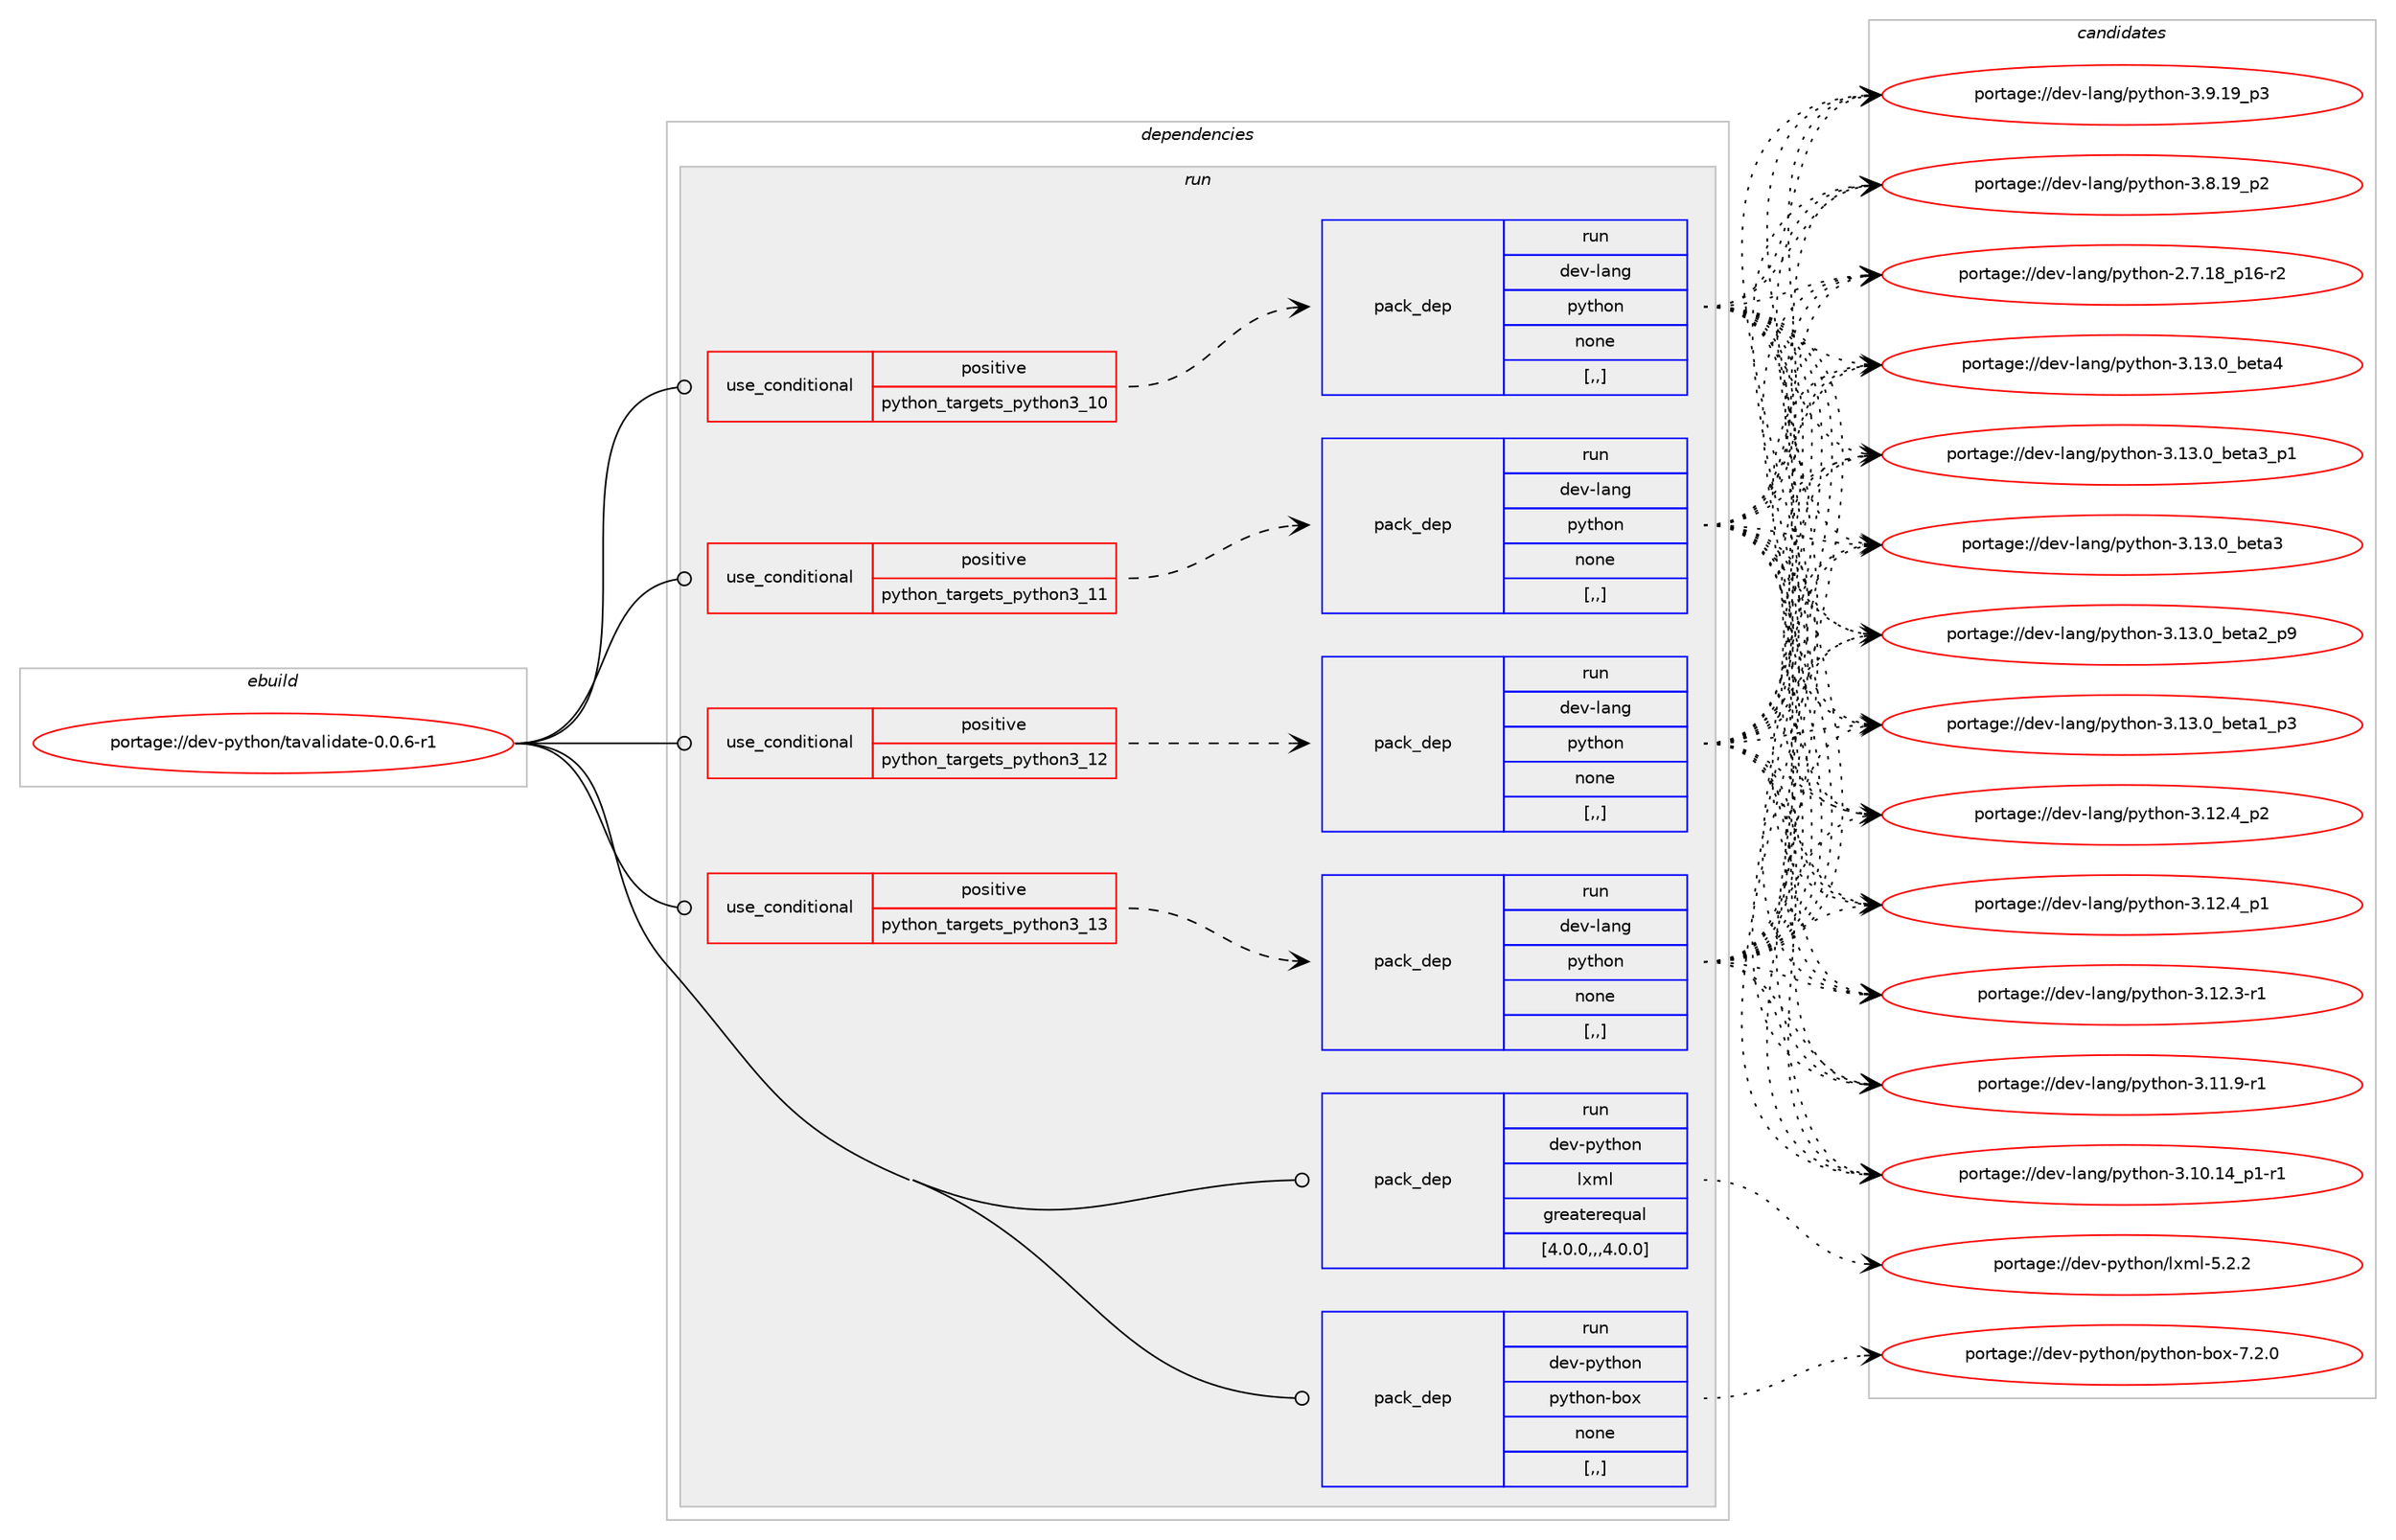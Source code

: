 digraph prolog {

# *************
# Graph options
# *************

newrank=true;
concentrate=true;
compound=true;
graph [rankdir=LR,fontname=Helvetica,fontsize=10,ranksep=1.5];#, ranksep=2.5, nodesep=0.2];
edge  [arrowhead=vee];
node  [fontname=Helvetica,fontsize=10];

# **********
# The ebuild
# **********

subgraph cluster_leftcol {
color=gray;
label=<<i>ebuild</i>>;
id [label="portage://dev-python/tavalidate-0.0.6-r1", color=red, width=4, href="../dev-python/tavalidate-0.0.6-r1.svg"];
}

# ****************
# The dependencies
# ****************

subgraph cluster_midcol {
color=gray;
label=<<i>dependencies</i>>;
subgraph cluster_compile {
fillcolor="#eeeeee";
style=filled;
label=<<i>compile</i>>;
}
subgraph cluster_compileandrun {
fillcolor="#eeeeee";
style=filled;
label=<<i>compile and run</i>>;
}
subgraph cluster_run {
fillcolor="#eeeeee";
style=filled;
label=<<i>run</i>>;
subgraph cond40398 {
dependency165568 [label=<<TABLE BORDER="0" CELLBORDER="1" CELLSPACING="0" CELLPADDING="4"><TR><TD ROWSPAN="3" CELLPADDING="10">use_conditional</TD></TR><TR><TD>positive</TD></TR><TR><TD>python_targets_python3_10</TD></TR></TABLE>>, shape=none, color=red];
subgraph pack123898 {
dependency165569 [label=<<TABLE BORDER="0" CELLBORDER="1" CELLSPACING="0" CELLPADDING="4" WIDTH="220"><TR><TD ROWSPAN="6" CELLPADDING="30">pack_dep</TD></TR><TR><TD WIDTH="110">run</TD></TR><TR><TD>dev-lang</TD></TR><TR><TD>python</TD></TR><TR><TD>none</TD></TR><TR><TD>[,,]</TD></TR></TABLE>>, shape=none, color=blue];
}
dependency165568:e -> dependency165569:w [weight=20,style="dashed",arrowhead="vee"];
}
id:e -> dependency165568:w [weight=20,style="solid",arrowhead="odot"];
subgraph cond40399 {
dependency165570 [label=<<TABLE BORDER="0" CELLBORDER="1" CELLSPACING="0" CELLPADDING="4"><TR><TD ROWSPAN="3" CELLPADDING="10">use_conditional</TD></TR><TR><TD>positive</TD></TR><TR><TD>python_targets_python3_11</TD></TR></TABLE>>, shape=none, color=red];
subgraph pack123899 {
dependency165571 [label=<<TABLE BORDER="0" CELLBORDER="1" CELLSPACING="0" CELLPADDING="4" WIDTH="220"><TR><TD ROWSPAN="6" CELLPADDING="30">pack_dep</TD></TR><TR><TD WIDTH="110">run</TD></TR><TR><TD>dev-lang</TD></TR><TR><TD>python</TD></TR><TR><TD>none</TD></TR><TR><TD>[,,]</TD></TR></TABLE>>, shape=none, color=blue];
}
dependency165570:e -> dependency165571:w [weight=20,style="dashed",arrowhead="vee"];
}
id:e -> dependency165570:w [weight=20,style="solid",arrowhead="odot"];
subgraph cond40400 {
dependency165572 [label=<<TABLE BORDER="0" CELLBORDER="1" CELLSPACING="0" CELLPADDING="4"><TR><TD ROWSPAN="3" CELLPADDING="10">use_conditional</TD></TR><TR><TD>positive</TD></TR><TR><TD>python_targets_python3_12</TD></TR></TABLE>>, shape=none, color=red];
subgraph pack123900 {
dependency165573 [label=<<TABLE BORDER="0" CELLBORDER="1" CELLSPACING="0" CELLPADDING="4" WIDTH="220"><TR><TD ROWSPAN="6" CELLPADDING="30">pack_dep</TD></TR><TR><TD WIDTH="110">run</TD></TR><TR><TD>dev-lang</TD></TR><TR><TD>python</TD></TR><TR><TD>none</TD></TR><TR><TD>[,,]</TD></TR></TABLE>>, shape=none, color=blue];
}
dependency165572:e -> dependency165573:w [weight=20,style="dashed",arrowhead="vee"];
}
id:e -> dependency165572:w [weight=20,style="solid",arrowhead="odot"];
subgraph cond40401 {
dependency165574 [label=<<TABLE BORDER="0" CELLBORDER="1" CELLSPACING="0" CELLPADDING="4"><TR><TD ROWSPAN="3" CELLPADDING="10">use_conditional</TD></TR><TR><TD>positive</TD></TR><TR><TD>python_targets_python3_13</TD></TR></TABLE>>, shape=none, color=red];
subgraph pack123901 {
dependency165575 [label=<<TABLE BORDER="0" CELLBORDER="1" CELLSPACING="0" CELLPADDING="4" WIDTH="220"><TR><TD ROWSPAN="6" CELLPADDING="30">pack_dep</TD></TR><TR><TD WIDTH="110">run</TD></TR><TR><TD>dev-lang</TD></TR><TR><TD>python</TD></TR><TR><TD>none</TD></TR><TR><TD>[,,]</TD></TR></TABLE>>, shape=none, color=blue];
}
dependency165574:e -> dependency165575:w [weight=20,style="dashed",arrowhead="vee"];
}
id:e -> dependency165574:w [weight=20,style="solid",arrowhead="odot"];
subgraph pack123902 {
dependency165576 [label=<<TABLE BORDER="0" CELLBORDER="1" CELLSPACING="0" CELLPADDING="4" WIDTH="220"><TR><TD ROWSPAN="6" CELLPADDING="30">pack_dep</TD></TR><TR><TD WIDTH="110">run</TD></TR><TR><TD>dev-python</TD></TR><TR><TD>lxml</TD></TR><TR><TD>greaterequal</TD></TR><TR><TD>[4.0.0,,,4.0.0]</TD></TR></TABLE>>, shape=none, color=blue];
}
id:e -> dependency165576:w [weight=20,style="solid",arrowhead="odot"];
subgraph pack123903 {
dependency165577 [label=<<TABLE BORDER="0" CELLBORDER="1" CELLSPACING="0" CELLPADDING="4" WIDTH="220"><TR><TD ROWSPAN="6" CELLPADDING="30">pack_dep</TD></TR><TR><TD WIDTH="110">run</TD></TR><TR><TD>dev-python</TD></TR><TR><TD>python-box</TD></TR><TR><TD>none</TD></TR><TR><TD>[,,]</TD></TR></TABLE>>, shape=none, color=blue];
}
id:e -> dependency165577:w [weight=20,style="solid",arrowhead="odot"];
}
}

# **************
# The candidates
# **************

subgraph cluster_choices {
rank=same;
color=gray;
label=<<i>candidates</i>>;

subgraph choice123898 {
color=black;
nodesep=1;
choice1001011184510897110103471121211161041111104551464951464895981011169752 [label="portage://dev-lang/python-3.13.0_beta4", color=red, width=4,href="../dev-lang/python-3.13.0_beta4.svg"];
choice10010111845108971101034711212111610411111045514649514648959810111697519511249 [label="portage://dev-lang/python-3.13.0_beta3_p1", color=red, width=4,href="../dev-lang/python-3.13.0_beta3_p1.svg"];
choice1001011184510897110103471121211161041111104551464951464895981011169751 [label="portage://dev-lang/python-3.13.0_beta3", color=red, width=4,href="../dev-lang/python-3.13.0_beta3.svg"];
choice10010111845108971101034711212111610411111045514649514648959810111697509511257 [label="portage://dev-lang/python-3.13.0_beta2_p9", color=red, width=4,href="../dev-lang/python-3.13.0_beta2_p9.svg"];
choice10010111845108971101034711212111610411111045514649514648959810111697499511251 [label="portage://dev-lang/python-3.13.0_beta1_p3", color=red, width=4,href="../dev-lang/python-3.13.0_beta1_p3.svg"];
choice100101118451089711010347112121116104111110455146495046529511250 [label="portage://dev-lang/python-3.12.4_p2", color=red, width=4,href="../dev-lang/python-3.12.4_p2.svg"];
choice100101118451089711010347112121116104111110455146495046529511249 [label="portage://dev-lang/python-3.12.4_p1", color=red, width=4,href="../dev-lang/python-3.12.4_p1.svg"];
choice100101118451089711010347112121116104111110455146495046514511449 [label="portage://dev-lang/python-3.12.3-r1", color=red, width=4,href="../dev-lang/python-3.12.3-r1.svg"];
choice100101118451089711010347112121116104111110455146494946574511449 [label="portage://dev-lang/python-3.11.9-r1", color=red, width=4,href="../dev-lang/python-3.11.9-r1.svg"];
choice100101118451089711010347112121116104111110455146494846495295112494511449 [label="portage://dev-lang/python-3.10.14_p1-r1", color=red, width=4,href="../dev-lang/python-3.10.14_p1-r1.svg"];
choice100101118451089711010347112121116104111110455146574649579511251 [label="portage://dev-lang/python-3.9.19_p3", color=red, width=4,href="../dev-lang/python-3.9.19_p3.svg"];
choice100101118451089711010347112121116104111110455146564649579511250 [label="portage://dev-lang/python-3.8.19_p2", color=red, width=4,href="../dev-lang/python-3.8.19_p2.svg"];
choice100101118451089711010347112121116104111110455046554649569511249544511450 [label="portage://dev-lang/python-2.7.18_p16-r2", color=red, width=4,href="../dev-lang/python-2.7.18_p16-r2.svg"];
dependency165569:e -> choice1001011184510897110103471121211161041111104551464951464895981011169752:w [style=dotted,weight="100"];
dependency165569:e -> choice10010111845108971101034711212111610411111045514649514648959810111697519511249:w [style=dotted,weight="100"];
dependency165569:e -> choice1001011184510897110103471121211161041111104551464951464895981011169751:w [style=dotted,weight="100"];
dependency165569:e -> choice10010111845108971101034711212111610411111045514649514648959810111697509511257:w [style=dotted,weight="100"];
dependency165569:e -> choice10010111845108971101034711212111610411111045514649514648959810111697499511251:w [style=dotted,weight="100"];
dependency165569:e -> choice100101118451089711010347112121116104111110455146495046529511250:w [style=dotted,weight="100"];
dependency165569:e -> choice100101118451089711010347112121116104111110455146495046529511249:w [style=dotted,weight="100"];
dependency165569:e -> choice100101118451089711010347112121116104111110455146495046514511449:w [style=dotted,weight="100"];
dependency165569:e -> choice100101118451089711010347112121116104111110455146494946574511449:w [style=dotted,weight="100"];
dependency165569:e -> choice100101118451089711010347112121116104111110455146494846495295112494511449:w [style=dotted,weight="100"];
dependency165569:e -> choice100101118451089711010347112121116104111110455146574649579511251:w [style=dotted,weight="100"];
dependency165569:e -> choice100101118451089711010347112121116104111110455146564649579511250:w [style=dotted,weight="100"];
dependency165569:e -> choice100101118451089711010347112121116104111110455046554649569511249544511450:w [style=dotted,weight="100"];
}
subgraph choice123899 {
color=black;
nodesep=1;
choice1001011184510897110103471121211161041111104551464951464895981011169752 [label="portage://dev-lang/python-3.13.0_beta4", color=red, width=4,href="../dev-lang/python-3.13.0_beta4.svg"];
choice10010111845108971101034711212111610411111045514649514648959810111697519511249 [label="portage://dev-lang/python-3.13.0_beta3_p1", color=red, width=4,href="../dev-lang/python-3.13.0_beta3_p1.svg"];
choice1001011184510897110103471121211161041111104551464951464895981011169751 [label="portage://dev-lang/python-3.13.0_beta3", color=red, width=4,href="../dev-lang/python-3.13.0_beta3.svg"];
choice10010111845108971101034711212111610411111045514649514648959810111697509511257 [label="portage://dev-lang/python-3.13.0_beta2_p9", color=red, width=4,href="../dev-lang/python-3.13.0_beta2_p9.svg"];
choice10010111845108971101034711212111610411111045514649514648959810111697499511251 [label="portage://dev-lang/python-3.13.0_beta1_p3", color=red, width=4,href="../dev-lang/python-3.13.0_beta1_p3.svg"];
choice100101118451089711010347112121116104111110455146495046529511250 [label="portage://dev-lang/python-3.12.4_p2", color=red, width=4,href="../dev-lang/python-3.12.4_p2.svg"];
choice100101118451089711010347112121116104111110455146495046529511249 [label="portage://dev-lang/python-3.12.4_p1", color=red, width=4,href="../dev-lang/python-3.12.4_p1.svg"];
choice100101118451089711010347112121116104111110455146495046514511449 [label="portage://dev-lang/python-3.12.3-r1", color=red, width=4,href="../dev-lang/python-3.12.3-r1.svg"];
choice100101118451089711010347112121116104111110455146494946574511449 [label="portage://dev-lang/python-3.11.9-r1", color=red, width=4,href="../dev-lang/python-3.11.9-r1.svg"];
choice100101118451089711010347112121116104111110455146494846495295112494511449 [label="portage://dev-lang/python-3.10.14_p1-r1", color=red, width=4,href="../dev-lang/python-3.10.14_p1-r1.svg"];
choice100101118451089711010347112121116104111110455146574649579511251 [label="portage://dev-lang/python-3.9.19_p3", color=red, width=4,href="../dev-lang/python-3.9.19_p3.svg"];
choice100101118451089711010347112121116104111110455146564649579511250 [label="portage://dev-lang/python-3.8.19_p2", color=red, width=4,href="../dev-lang/python-3.8.19_p2.svg"];
choice100101118451089711010347112121116104111110455046554649569511249544511450 [label="portage://dev-lang/python-2.7.18_p16-r2", color=red, width=4,href="../dev-lang/python-2.7.18_p16-r2.svg"];
dependency165571:e -> choice1001011184510897110103471121211161041111104551464951464895981011169752:w [style=dotted,weight="100"];
dependency165571:e -> choice10010111845108971101034711212111610411111045514649514648959810111697519511249:w [style=dotted,weight="100"];
dependency165571:e -> choice1001011184510897110103471121211161041111104551464951464895981011169751:w [style=dotted,weight="100"];
dependency165571:e -> choice10010111845108971101034711212111610411111045514649514648959810111697509511257:w [style=dotted,weight="100"];
dependency165571:e -> choice10010111845108971101034711212111610411111045514649514648959810111697499511251:w [style=dotted,weight="100"];
dependency165571:e -> choice100101118451089711010347112121116104111110455146495046529511250:w [style=dotted,weight="100"];
dependency165571:e -> choice100101118451089711010347112121116104111110455146495046529511249:w [style=dotted,weight="100"];
dependency165571:e -> choice100101118451089711010347112121116104111110455146495046514511449:w [style=dotted,weight="100"];
dependency165571:e -> choice100101118451089711010347112121116104111110455146494946574511449:w [style=dotted,weight="100"];
dependency165571:e -> choice100101118451089711010347112121116104111110455146494846495295112494511449:w [style=dotted,weight="100"];
dependency165571:e -> choice100101118451089711010347112121116104111110455146574649579511251:w [style=dotted,weight="100"];
dependency165571:e -> choice100101118451089711010347112121116104111110455146564649579511250:w [style=dotted,weight="100"];
dependency165571:e -> choice100101118451089711010347112121116104111110455046554649569511249544511450:w [style=dotted,weight="100"];
}
subgraph choice123900 {
color=black;
nodesep=1;
choice1001011184510897110103471121211161041111104551464951464895981011169752 [label="portage://dev-lang/python-3.13.0_beta4", color=red, width=4,href="../dev-lang/python-3.13.0_beta4.svg"];
choice10010111845108971101034711212111610411111045514649514648959810111697519511249 [label="portage://dev-lang/python-3.13.0_beta3_p1", color=red, width=4,href="../dev-lang/python-3.13.0_beta3_p1.svg"];
choice1001011184510897110103471121211161041111104551464951464895981011169751 [label="portage://dev-lang/python-3.13.0_beta3", color=red, width=4,href="../dev-lang/python-3.13.0_beta3.svg"];
choice10010111845108971101034711212111610411111045514649514648959810111697509511257 [label="portage://dev-lang/python-3.13.0_beta2_p9", color=red, width=4,href="../dev-lang/python-3.13.0_beta2_p9.svg"];
choice10010111845108971101034711212111610411111045514649514648959810111697499511251 [label="portage://dev-lang/python-3.13.0_beta1_p3", color=red, width=4,href="../dev-lang/python-3.13.0_beta1_p3.svg"];
choice100101118451089711010347112121116104111110455146495046529511250 [label="portage://dev-lang/python-3.12.4_p2", color=red, width=4,href="../dev-lang/python-3.12.4_p2.svg"];
choice100101118451089711010347112121116104111110455146495046529511249 [label="portage://dev-lang/python-3.12.4_p1", color=red, width=4,href="../dev-lang/python-3.12.4_p1.svg"];
choice100101118451089711010347112121116104111110455146495046514511449 [label="portage://dev-lang/python-3.12.3-r1", color=red, width=4,href="../dev-lang/python-3.12.3-r1.svg"];
choice100101118451089711010347112121116104111110455146494946574511449 [label="portage://dev-lang/python-3.11.9-r1", color=red, width=4,href="../dev-lang/python-3.11.9-r1.svg"];
choice100101118451089711010347112121116104111110455146494846495295112494511449 [label="portage://dev-lang/python-3.10.14_p1-r1", color=red, width=4,href="../dev-lang/python-3.10.14_p1-r1.svg"];
choice100101118451089711010347112121116104111110455146574649579511251 [label="portage://dev-lang/python-3.9.19_p3", color=red, width=4,href="../dev-lang/python-3.9.19_p3.svg"];
choice100101118451089711010347112121116104111110455146564649579511250 [label="portage://dev-lang/python-3.8.19_p2", color=red, width=4,href="../dev-lang/python-3.8.19_p2.svg"];
choice100101118451089711010347112121116104111110455046554649569511249544511450 [label="portage://dev-lang/python-2.7.18_p16-r2", color=red, width=4,href="../dev-lang/python-2.7.18_p16-r2.svg"];
dependency165573:e -> choice1001011184510897110103471121211161041111104551464951464895981011169752:w [style=dotted,weight="100"];
dependency165573:e -> choice10010111845108971101034711212111610411111045514649514648959810111697519511249:w [style=dotted,weight="100"];
dependency165573:e -> choice1001011184510897110103471121211161041111104551464951464895981011169751:w [style=dotted,weight="100"];
dependency165573:e -> choice10010111845108971101034711212111610411111045514649514648959810111697509511257:w [style=dotted,weight="100"];
dependency165573:e -> choice10010111845108971101034711212111610411111045514649514648959810111697499511251:w [style=dotted,weight="100"];
dependency165573:e -> choice100101118451089711010347112121116104111110455146495046529511250:w [style=dotted,weight="100"];
dependency165573:e -> choice100101118451089711010347112121116104111110455146495046529511249:w [style=dotted,weight="100"];
dependency165573:e -> choice100101118451089711010347112121116104111110455146495046514511449:w [style=dotted,weight="100"];
dependency165573:e -> choice100101118451089711010347112121116104111110455146494946574511449:w [style=dotted,weight="100"];
dependency165573:e -> choice100101118451089711010347112121116104111110455146494846495295112494511449:w [style=dotted,weight="100"];
dependency165573:e -> choice100101118451089711010347112121116104111110455146574649579511251:w [style=dotted,weight="100"];
dependency165573:e -> choice100101118451089711010347112121116104111110455146564649579511250:w [style=dotted,weight="100"];
dependency165573:e -> choice100101118451089711010347112121116104111110455046554649569511249544511450:w [style=dotted,weight="100"];
}
subgraph choice123901 {
color=black;
nodesep=1;
choice1001011184510897110103471121211161041111104551464951464895981011169752 [label="portage://dev-lang/python-3.13.0_beta4", color=red, width=4,href="../dev-lang/python-3.13.0_beta4.svg"];
choice10010111845108971101034711212111610411111045514649514648959810111697519511249 [label="portage://dev-lang/python-3.13.0_beta3_p1", color=red, width=4,href="../dev-lang/python-3.13.0_beta3_p1.svg"];
choice1001011184510897110103471121211161041111104551464951464895981011169751 [label="portage://dev-lang/python-3.13.0_beta3", color=red, width=4,href="../dev-lang/python-3.13.0_beta3.svg"];
choice10010111845108971101034711212111610411111045514649514648959810111697509511257 [label="portage://dev-lang/python-3.13.0_beta2_p9", color=red, width=4,href="../dev-lang/python-3.13.0_beta2_p9.svg"];
choice10010111845108971101034711212111610411111045514649514648959810111697499511251 [label="portage://dev-lang/python-3.13.0_beta1_p3", color=red, width=4,href="../dev-lang/python-3.13.0_beta1_p3.svg"];
choice100101118451089711010347112121116104111110455146495046529511250 [label="portage://dev-lang/python-3.12.4_p2", color=red, width=4,href="../dev-lang/python-3.12.4_p2.svg"];
choice100101118451089711010347112121116104111110455146495046529511249 [label="portage://dev-lang/python-3.12.4_p1", color=red, width=4,href="../dev-lang/python-3.12.4_p1.svg"];
choice100101118451089711010347112121116104111110455146495046514511449 [label="portage://dev-lang/python-3.12.3-r1", color=red, width=4,href="../dev-lang/python-3.12.3-r1.svg"];
choice100101118451089711010347112121116104111110455146494946574511449 [label="portage://dev-lang/python-3.11.9-r1", color=red, width=4,href="../dev-lang/python-3.11.9-r1.svg"];
choice100101118451089711010347112121116104111110455146494846495295112494511449 [label="portage://dev-lang/python-3.10.14_p1-r1", color=red, width=4,href="../dev-lang/python-3.10.14_p1-r1.svg"];
choice100101118451089711010347112121116104111110455146574649579511251 [label="portage://dev-lang/python-3.9.19_p3", color=red, width=4,href="../dev-lang/python-3.9.19_p3.svg"];
choice100101118451089711010347112121116104111110455146564649579511250 [label="portage://dev-lang/python-3.8.19_p2", color=red, width=4,href="../dev-lang/python-3.8.19_p2.svg"];
choice100101118451089711010347112121116104111110455046554649569511249544511450 [label="portage://dev-lang/python-2.7.18_p16-r2", color=red, width=4,href="../dev-lang/python-2.7.18_p16-r2.svg"];
dependency165575:e -> choice1001011184510897110103471121211161041111104551464951464895981011169752:w [style=dotted,weight="100"];
dependency165575:e -> choice10010111845108971101034711212111610411111045514649514648959810111697519511249:w [style=dotted,weight="100"];
dependency165575:e -> choice1001011184510897110103471121211161041111104551464951464895981011169751:w [style=dotted,weight="100"];
dependency165575:e -> choice10010111845108971101034711212111610411111045514649514648959810111697509511257:w [style=dotted,weight="100"];
dependency165575:e -> choice10010111845108971101034711212111610411111045514649514648959810111697499511251:w [style=dotted,weight="100"];
dependency165575:e -> choice100101118451089711010347112121116104111110455146495046529511250:w [style=dotted,weight="100"];
dependency165575:e -> choice100101118451089711010347112121116104111110455146495046529511249:w [style=dotted,weight="100"];
dependency165575:e -> choice100101118451089711010347112121116104111110455146495046514511449:w [style=dotted,weight="100"];
dependency165575:e -> choice100101118451089711010347112121116104111110455146494946574511449:w [style=dotted,weight="100"];
dependency165575:e -> choice100101118451089711010347112121116104111110455146494846495295112494511449:w [style=dotted,weight="100"];
dependency165575:e -> choice100101118451089711010347112121116104111110455146574649579511251:w [style=dotted,weight="100"];
dependency165575:e -> choice100101118451089711010347112121116104111110455146564649579511250:w [style=dotted,weight="100"];
dependency165575:e -> choice100101118451089711010347112121116104111110455046554649569511249544511450:w [style=dotted,weight="100"];
}
subgraph choice123902 {
color=black;
nodesep=1;
choice1001011184511212111610411111047108120109108455346504650 [label="portage://dev-python/lxml-5.2.2", color=red, width=4,href="../dev-python/lxml-5.2.2.svg"];
dependency165576:e -> choice1001011184511212111610411111047108120109108455346504650:w [style=dotted,weight="100"];
}
subgraph choice123903 {
color=black;
nodesep=1;
choice10010111845112121116104111110471121211161041111104598111120455546504648 [label="portage://dev-python/python-box-7.2.0", color=red, width=4,href="../dev-python/python-box-7.2.0.svg"];
dependency165577:e -> choice10010111845112121116104111110471121211161041111104598111120455546504648:w [style=dotted,weight="100"];
}
}

}
